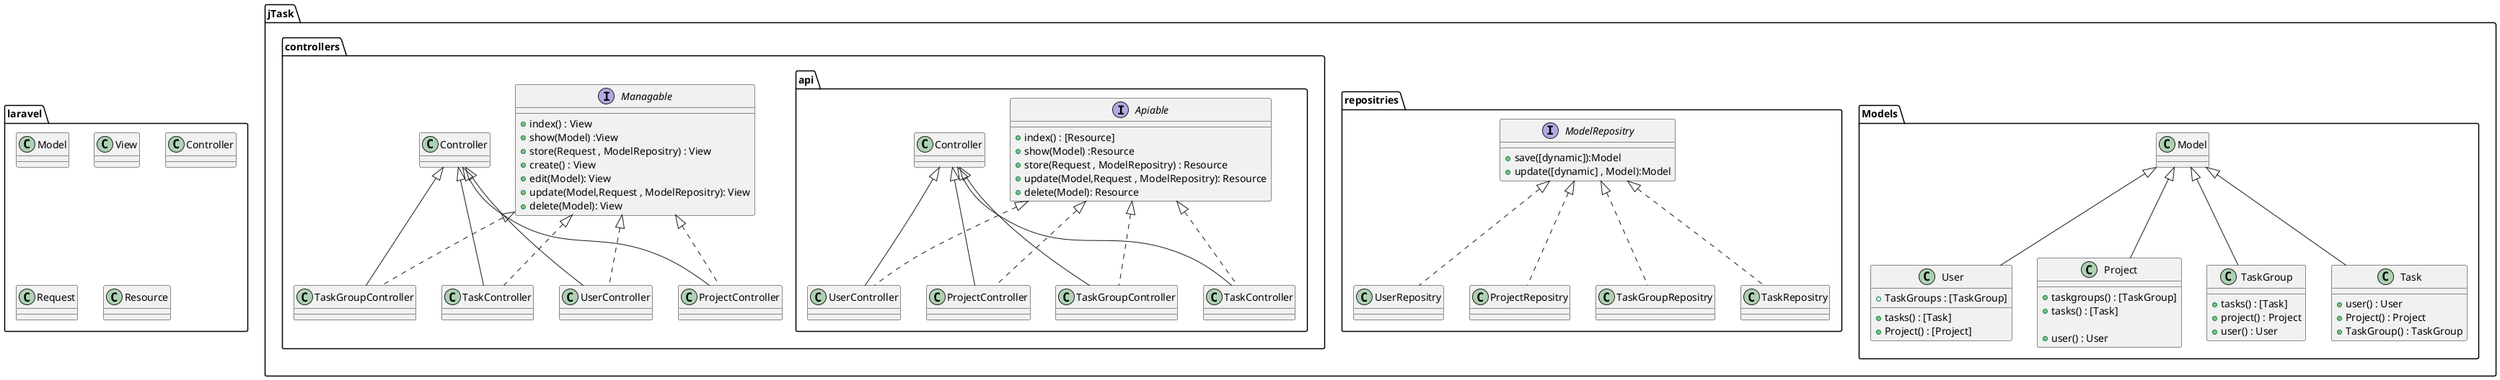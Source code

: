 @startuml jTask_Class_For_Laravel

package laravel {
    class Model{}
    class View{}
    class Controller{}
    class Request{}
    class Resource{}
}

Package jTask.Models{
    
class User extends Model{
    ' + id  : int 
    ' + name : String 
    ' + email : String
    ' + password : String

    + tasks() : [Task]
    + Project() : [Project]
    + TaskGroups : [TaskGroup]
}
class Project extends Model {
    ' + id : Int 
    ' + title : String 
    ' + discription : String?
    ' + status : String
    ' + user_id : int 

    +taskgroups() : [TaskGroup]
    +tasks() : [Task]

    + user() : User
}
class TaskGroup extends Model  {
    ' + id : Int
    ' +  title : String 
    ' + groupable_id : Int 
    ' + groupable_type : String

    + tasks() : [Task]
    
    + project() : Project
    + user() : User
}
class Task extends Model{
    ' + id :  int
    ' + body : String 
    ' + status : String 
    ' + taskable_id : id 
    ' + taskable_type : String

    + user() : User
    + Project() : Project
    + TaskGroup() : TaskGroup
}
}

package jTask.repositries{
    interface ModelRepositry{
        + save([dynamic]):Model
        +update([dynamic] , Model):Model 
    }
    class UserRepositry implements ModelRepositry{}
    class ProjectRepositry implements ModelRepositry{}
    class TaskGroupRepositry implements ModelRepositry{}
    class TaskRepositry implements ModelRepositry{}
    
}
Package  jTask.controllers{
    interface Managable{
        +index() : View
        +show(Model) :View
        +store(Request , ModelRepositry) : View
        +create() : View
        +edit(Model): View
        +update(Model,Request , ModelRepositry): View
        +delete(Model): View
        }
    class UserController extends Controller implements Managable {}
    class ProjectController extends Controller implements Managable{}
    class TaskGroupController extends Controller implements Managable{}
    class TaskController extends Controller implements Managable{}
    
}
Package  jTask.controllers.api{
    interface Apiable{
        +index() : [Resource]
        +show(Model) :Resource
        +store(Request , ModelRepositry) : Resource
        +update(Model,Request , ModelRepositry): Resource
        +delete(Model): Resource
        }
    class UserController extends Controller implements Apiable{}
    class ProjectController extends Controller implements Apiable{}
    class TaskGroupController extends Controller implements Apiable{}
    class TaskController extends Controller implements Apiable{}
  
}

@enduml